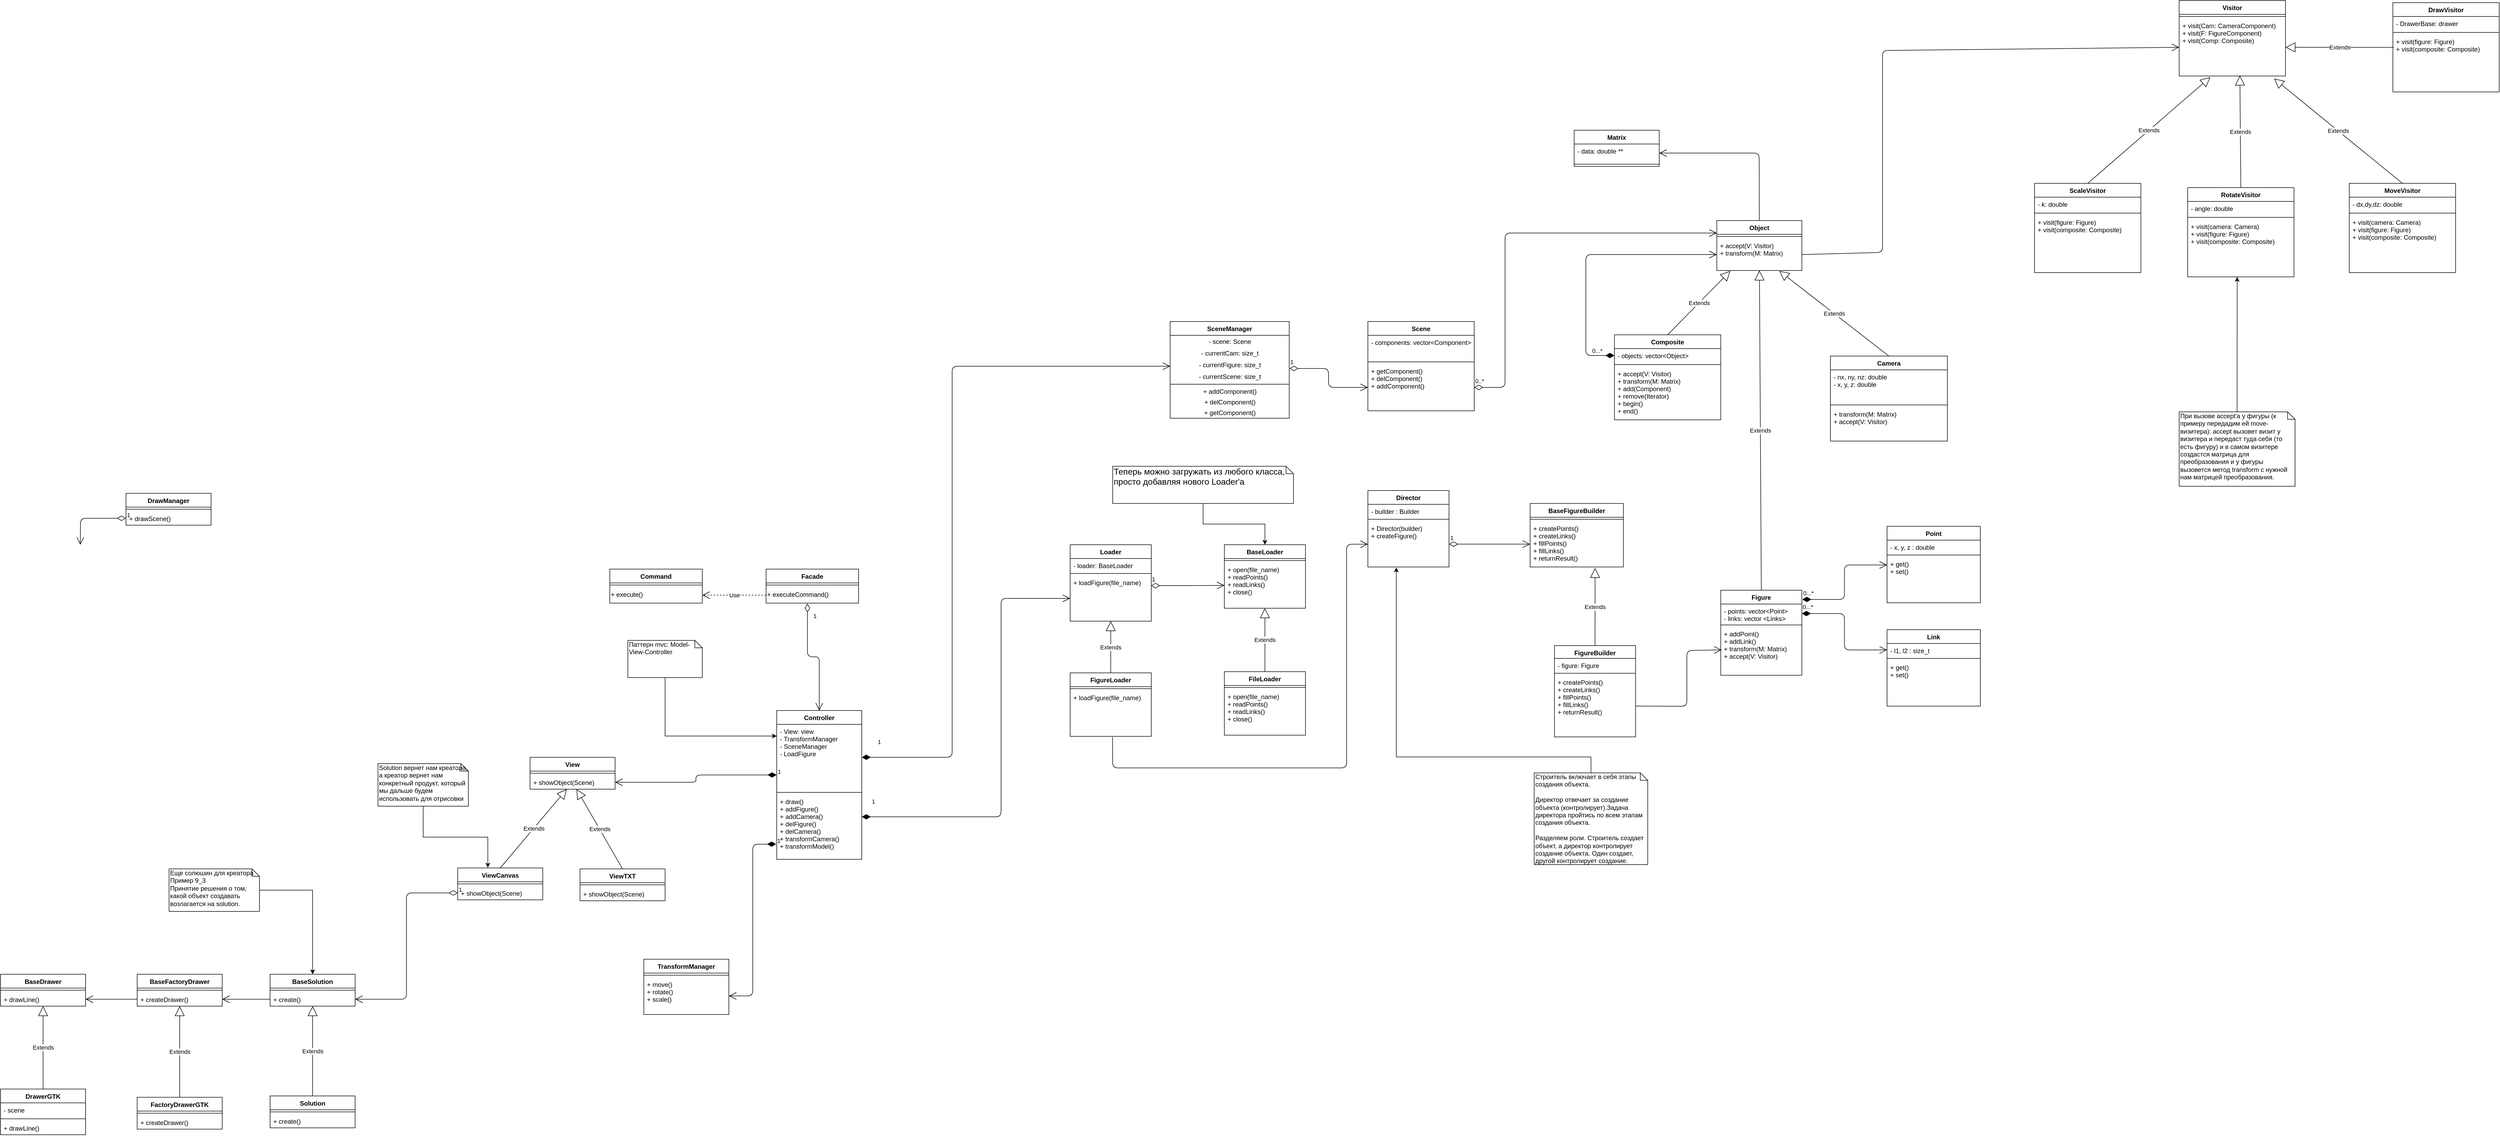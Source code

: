 <mxfile version="13.3.5" type="device"><diagram id="7mF0w4a1b-3eL2MgPlc_" name="Page-1"><mxGraphModel dx="3428" dy="1612" grid="1" gridSize="10" guides="1" tooltips="1" connect="1" arrows="1" fold="1" page="1" pageScale="1" pageWidth="827" pageHeight="583" math="0" shadow="0"><root><mxCell id="0"/><mxCell id="1" parent="0"/><mxCell id="ngAJGw66Of4ULWJ1Wxid-7" value="Extends" style="endArrow=block;endSize=16;endFill=0;html=1;exitX=0.5;exitY=0;exitDx=0;exitDy=0;" edge="1" parent="1" source="ngAJGw66Of4ULWJ1Wxid-141" target="ngAJGw66Of4ULWJ1Wxid-173"><mxGeometry width="160" relative="1" as="geometry"><mxPoint x="186" y="478" as="sourcePoint"/><mxPoint x="3782.03" y="1440.0" as="targetPoint"/></mxGeometry></mxCell><mxCell id="ngAJGw66Of4ULWJ1Wxid-32" value="Extends" style="endArrow=block;endSize=16;endFill=0;html=1;entryX=0.735;entryY=1.015;entryDx=0;entryDy=0;entryPerimeter=0;exitX=0.5;exitY=0;exitDx=0;exitDy=0;" edge="1" parent="1" source="ngAJGw66Of4ULWJ1Wxid-120" target="ngAJGw66Of4ULWJ1Wxid-173"><mxGeometry width="160" relative="1" as="geometry"><mxPoint x="3560.32" y="1275.97" as="sourcePoint"/><mxPoint x="3479.36" y="1125.998" as="targetPoint"/></mxGeometry></mxCell><mxCell id="ngAJGw66Of4ULWJ1Wxid-38" value="Extends" style="endArrow=block;endSize=16;endFill=0;html=1;exitX=0.5;exitY=0;exitDx=0;exitDy=0;" edge="1" parent="1" source="ngAJGw66Of4ULWJ1Wxid-99" target="ngAJGw66Of4ULWJ1Wxid-104"><mxGeometry width="160" relative="1" as="geometry"><mxPoint x="431" y="2918.25" as="sourcePoint"/><mxPoint x="591" y="2918.25" as="targetPoint"/></mxGeometry></mxCell><mxCell id="ngAJGw66Of4ULWJ1Wxid-39" value="Extends" style="endArrow=block;endSize=16;endFill=0;html=1;exitX=0.5;exitY=0;exitDx=0;exitDy=0;" edge="1" parent="1" source="ngAJGw66Of4ULWJ1Wxid-95" target="ngAJGw66Of4ULWJ1Wxid-90"><mxGeometry width="160" relative="1" as="geometry"><mxPoint x="502" y="2926.25" as="sourcePoint"/><mxPoint x="662" y="2926.25" as="targetPoint"/></mxGeometry></mxCell><mxCell id="ngAJGw66Of4ULWJ1Wxid-40" value="" style="endArrow=open;endFill=1;endSize=12;html=1;exitX=0;exitY=0.5;exitDx=0;exitDy=0;entryX=1;entryY=0.5;entryDx=0;entryDy=0;" edge="1" parent="1" source="ngAJGw66Of4ULWJ1Wxid-104" target="ngAJGw66Of4ULWJ1Wxid-90"><mxGeometry width="160" relative="1" as="geometry"><mxPoint x="415" y="2870.25" as="sourcePoint"/><mxPoint x="575" y="2870.25" as="targetPoint"/></mxGeometry></mxCell><mxCell id="ngAJGw66Of4ULWJ1Wxid-185" value="DrawVisitor" style="swimlane;fontStyle=1;align=center;verticalAlign=top;childLayout=stackLayout;horizontal=1;startSize=26;horizontalStack=0;resizeParent=1;resizeParentMax=0;resizeLast=0;collapsible=1;marginBottom=0;" vertex="1" parent="1"><mxGeometry x="4970" y="520" width="200" height="168" as="geometry"/></mxCell><mxCell id="ngAJGw66Of4ULWJ1Wxid-186" value="- DrawerBase: drawer" style="text;strokeColor=none;fillColor=none;align=left;verticalAlign=top;spacingLeft=4;spacingRight=4;overflow=hidden;rotatable=0;points=[[0,0.5],[1,0.5]];portConstraint=eastwest;" vertex="1" parent="ngAJGw66Of4ULWJ1Wxid-185"><mxGeometry y="26" width="200" height="26" as="geometry"/></mxCell><mxCell id="ngAJGw66Of4ULWJ1Wxid-187" value="" style="line;strokeWidth=1;fillColor=none;align=left;verticalAlign=middle;spacingTop=-1;spacingLeft=3;spacingRight=3;rotatable=0;labelPosition=right;points=[];portConstraint=eastwest;" vertex="1" parent="ngAJGw66Of4ULWJ1Wxid-185"><mxGeometry y="52" width="200" height="8" as="geometry"/></mxCell><mxCell id="ngAJGw66Of4ULWJ1Wxid-188" value="+ visit(figure: Figure)&#10;+ visit(composite: Composite)&#10;" style="text;strokeColor=none;fillColor=none;align=left;verticalAlign=top;spacingLeft=4;spacingRight=4;overflow=hidden;rotatable=0;points=[[0,0.5],[1,0.5]];portConstraint=eastwest;" vertex="1" parent="ngAJGw66Of4ULWJ1Wxid-185"><mxGeometry y="60" width="200" height="108" as="geometry"/></mxCell><mxCell id="ngAJGw66Of4ULWJ1Wxid-206" value="Matrix" style="swimlane;fontStyle=1;align=center;verticalAlign=top;childLayout=stackLayout;horizontal=1;startSize=26;horizontalStack=0;resizeParent=1;resizeParentMax=0;resizeLast=0;collapsible=1;marginBottom=0;" vertex="1" parent="1"><mxGeometry x="3430.0" y="760" width="160" height="68" as="geometry"/></mxCell><mxCell id="ngAJGw66Of4ULWJ1Wxid-208" value="- data: double **" style="text;strokeColor=none;fillColor=none;align=left;verticalAlign=top;spacingLeft=4;spacingRight=4;overflow=hidden;rotatable=0;points=[[0,0.5],[1,0.5]];portConstraint=eastwest;" vertex="1" parent="ngAJGw66Of4ULWJ1Wxid-206"><mxGeometry y="26" width="160" height="34" as="geometry"/></mxCell><mxCell id="ngAJGw66Of4ULWJ1Wxid-207" value="" style="line;strokeWidth=1;fillColor=none;align=left;verticalAlign=middle;spacingTop=-1;spacingLeft=3;spacingRight=3;rotatable=0;labelPosition=right;points=[];portConstraint=eastwest;" vertex="1" parent="ngAJGw66Of4ULWJ1Wxid-206"><mxGeometry y="60" width="160" height="8" as="geometry"/></mxCell><mxCell id="ngAJGw66Of4ULWJ1Wxid-125" value="SceneManager" style="swimlane;fontStyle=1;align=center;verticalAlign=top;childLayout=stackLayout;horizontal=1;startSize=26;horizontalStack=0;resizeParent=1;resizeParentMax=0;resizeLast=0;collapsible=1;marginBottom=0;" vertex="1" parent="1"><mxGeometry x="2670" y="1120" width="224" height="182" as="geometry"/></mxCell><mxCell id="ngAJGw66Of4ULWJ1Wxid-126" value="- scene: Scene" style="text;html=1;align=center;verticalAlign=middle;resizable=0;points=[];autosize=1;" vertex="1" parent="ngAJGw66Of4ULWJ1Wxid-125"><mxGeometry y="26" width="224" height="24" as="geometry"/></mxCell><mxCell id="ngAJGw66Of4ULWJ1Wxid-127" value="- currentCam: size_t" style="text;html=1;align=center;verticalAlign=middle;resizable=0;points=[];autosize=1;" vertex="1" parent="ngAJGw66Of4ULWJ1Wxid-125"><mxGeometry y="50" width="224" height="20" as="geometry"/></mxCell><mxCell id="ngAJGw66Of4ULWJ1Wxid-128" value="- currentFigure: size_t" style="text;html=1;align=center;verticalAlign=middle;resizable=0;points=[];autosize=1;" vertex="1" parent="ngAJGw66Of4ULWJ1Wxid-125"><mxGeometry y="70" width="224" height="24" as="geometry"/></mxCell><mxCell id="ngAJGw66Of4ULWJ1Wxid-129" value="&lt;span style=&quot;font-family: &amp;#34;helvetica&amp;#34;&quot;&gt;- currentScene: size_t&lt;/span&gt;" style="text;html=1;align=center;verticalAlign=middle;resizable=0;points=[];autosize=1;" vertex="1" parent="ngAJGw66Of4ULWJ1Wxid-125"><mxGeometry y="94" width="224" height="20" as="geometry"/></mxCell><mxCell id="ngAJGw66Of4ULWJ1Wxid-130" value="" style="line;strokeWidth=1;fillColor=none;align=left;verticalAlign=middle;spacingTop=-1;spacingLeft=3;spacingRight=3;rotatable=0;labelPosition=right;points=[];portConstraint=eastwest;" vertex="1" parent="ngAJGw66Of4ULWJ1Wxid-125"><mxGeometry y="114" width="224" height="8" as="geometry"/></mxCell><mxCell id="ngAJGw66Of4ULWJ1Wxid-131" value="+ addComponent()" style="text;html=1;align=center;verticalAlign=middle;resizable=0;points=[];autosize=1;" vertex="1" parent="ngAJGw66Of4ULWJ1Wxid-125"><mxGeometry y="122" width="224" height="20" as="geometry"/></mxCell><mxCell id="ngAJGw66Of4ULWJ1Wxid-132" value="+ delComponent()" style="text;html=1;align=center;verticalAlign=middle;resizable=0;points=[];autosize=1;" vertex="1" parent="ngAJGw66Of4ULWJ1Wxid-125"><mxGeometry y="142" width="224" height="20" as="geometry"/></mxCell><mxCell id="ngAJGw66Of4ULWJ1Wxid-133" value="+ getComponent()" style="text;html=1;align=center;verticalAlign=middle;resizable=0;points=[];autosize=1;" vertex="1" parent="ngAJGw66Of4ULWJ1Wxid-125"><mxGeometry y="162" width="224" height="20" as="geometry"/></mxCell><mxCell id="ngAJGw66Of4ULWJ1Wxid-41" value="Строитель включает в себя этапы создания объекта.&lt;br&gt;&lt;br&gt;Директор отвечает за создание объекта (контролирует).Задача директора пройтись по всем этапам создания объекта.&amp;nbsp;&lt;br&gt;&lt;br&gt;Разделяем роли. Строитель создает объект, а директор контролирует создание объекта. Один создает, другой контролирует создание." style="shape=note;whiteSpace=wrap;html=1;size=14;verticalAlign=top;align=left;spacingTop=-6;gradientColor=none;" vertex="1" parent="1"><mxGeometry x="3354.79" y="1969.35" width="213.62" height="172.65" as="geometry"/></mxCell><mxCell id="ngAJGw66Of4ULWJ1Wxid-49" value="Extends" style="endArrow=block;endSize=16;endFill=0;html=1;entryX=0.696;entryY=1.022;entryDx=0;entryDy=0;entryPerimeter=0;" edge="1" parent="1" source="ngAJGw66Of4ULWJ1Wxid-50" target="ngAJGw66Of4ULWJ1Wxid-44"><mxGeometry width="160" relative="1" as="geometry"><mxPoint x="3484.49" y="1872.065" as="sourcePoint"/><mxPoint x="3637.073" y="1872.065" as="targetPoint"/></mxGeometry></mxCell><mxCell id="ngAJGw66Of4ULWJ1Wxid-54" style="edgeStyle=orthogonalEdgeStyle;rounded=0;orthogonalLoop=1;jettySize=auto;html=1;entryX=0.35;entryY=1.011;entryDx=0;entryDy=0;entryPerimeter=0;" edge="1" parent="1" source="ngAJGw66Of4ULWJ1Wxid-41" target="ngAJGw66Of4ULWJ1Wxid-48"><mxGeometry relative="1" as="geometry"><mxPoint x="3095.404" y="1602.645" as="targetPoint"/><Array as="points"><mxPoint x="3461.603" y="1939.419"/><mxPoint x="3095.404" y="1939.419"/></Array></mxGeometry></mxCell><mxCell id="ngAJGw66Of4ULWJ1Wxid-55" value="1" style="endArrow=open;html=1;endSize=12;startArrow=diamondThin;startSize=14;startFill=0;edgeStyle=orthogonalEdgeStyle;align=left;verticalAlign=bottom;exitX=1;exitY=0.5;exitDx=0;exitDy=0;entryX=0;entryY=0.5;entryDx=0;entryDy=0;" edge="1" parent="1" source="ngAJGw66Of4ULWJ1Wxid-48" target="ngAJGw66Of4ULWJ1Wxid-44"><mxGeometry x="-1" y="3" relative="1" as="geometry"><mxPoint x="3484.49" y="1872.065" as="sourcePoint"/><mxPoint x="3309.02" y="1595.161" as="targetPoint"/></mxGeometry></mxCell><mxCell id="ngAJGw66Of4ULWJ1Wxid-60" value="0...*" style="endArrow=open;html=1;endSize=12;startArrow=diamondThin;startSize=14;startFill=1;edgeStyle=orthogonalEdgeStyle;align=left;verticalAlign=bottom;entryX=0;entryY=0.174;entryDx=0;entryDy=0;entryPerimeter=0;exitX=1.006;exitY=0.108;exitDx=0;exitDy=0;exitPerimeter=0;" edge="1" parent="1" source="ngAJGw66Of4ULWJ1Wxid-141" target="ngAJGw66Of4ULWJ1Wxid-59"><mxGeometry x="-1" y="3" relative="1" as="geometry"><mxPoint x="3804.914" y="1625.097" as="sourcePoint"/><mxPoint x="3957.497" y="1625.097" as="targetPoint"/></mxGeometry></mxCell><mxCell id="ngAJGw66Of4ULWJ1Wxid-65" value="0...*" style="endArrow=open;html=1;endSize=12;startArrow=diamondThin;startSize=14;startFill=1;edgeStyle=orthogonalEdgeStyle;align=left;verticalAlign=bottom;exitX=1;exitY=0.5;exitDx=0;exitDy=0;" edge="1" parent="1" source="ngAJGw66Of4ULWJ1Wxid-142" target="ngAJGw66Of4ULWJ1Wxid-62"><mxGeometry x="-1" y="3" relative="1" as="geometry"><mxPoint x="3843.06" y="1565.226" as="sourcePoint"/><mxPoint x="3995.642" y="1565.226" as="targetPoint"/></mxGeometry></mxCell><mxCell id="ngAJGw66Of4ULWJ1Wxid-67" value="1" style="endArrow=open;html=1;endSize=12;startArrow=diamondThin;startSize=14;startFill=0;edgeStyle=orthogonalEdgeStyle;align=left;verticalAlign=bottom;exitX=0;exitY=0.5;exitDx=0;exitDy=0;" edge="1" parent="1" source="ngAJGw66Of4ULWJ1Wxid-107"><mxGeometry x="-1" y="3" relative="1" as="geometry"><mxPoint x="858" y="2109.25" as="sourcePoint"/><mxPoint x="620" y="1540" as="targetPoint"/></mxGeometry></mxCell><mxCell id="ngAJGw66Of4ULWJ1Wxid-124" value="0..*" style="endArrow=open;html=1;endSize=12;startArrow=diamondThin;startSize=14;startFill=0;edgeStyle=orthogonalEdgeStyle;align=left;verticalAlign=bottom;exitX=1;exitY=0.5;exitDx=0;exitDy=0;entryX=0;entryY=0.25;entryDx=0;entryDy=0;" edge="1" parent="1" source="ngAJGw66Of4ULWJ1Wxid-94" target="ngAJGw66Of4ULWJ1Wxid-170"><mxGeometry x="-1" y="3" relative="1" as="geometry"><mxPoint x="2846" y="940" as="sourcePoint"/><mxPoint x="3182" y="874" as="targetPoint"/><Array as="points"><mxPoint x="3300" y="1244"/><mxPoint x="3300" y="954"/></Array></mxGeometry></mxCell><mxCell id="ngAJGw66Of4ULWJ1Wxid-135" value="1" style="endArrow=open;html=1;endSize=12;startArrow=diamondThin;startSize=14;startFill=1;edgeStyle=orthogonalEdgeStyle;align=left;verticalAlign=bottom;exitX=1;exitY=0.5;exitDx=0;exitDy=0;entryX=0.001;entryY=0.589;entryDx=0;entryDy=0;entryPerimeter=0;" edge="1" parent="1" source="ngAJGw66Of4ULWJ1Wxid-252" target="ngAJGw66Of4ULWJ1Wxid-128"><mxGeometry x="-0.958" y="20" relative="1" as="geometry"><mxPoint x="2130" y="1910" as="sourcePoint"/><mxPoint x="2210" y="1780" as="targetPoint"/><mxPoint as="offset"/><Array as="points"><mxPoint x="2260" y="1940"/><mxPoint x="2260" y="1204"/></Array></mxGeometry></mxCell><mxCell id="ngAJGw66Of4ULWJ1Wxid-140" value="1" style="endArrow=open;html=1;endSize=12;startArrow=diamondThin;startSize=14;startFill=1;edgeStyle=orthogonalEdgeStyle;align=left;verticalAlign=bottom;entryX=1;entryY=0.5;entryDx=0;entryDy=0;exitX=-0.007;exitY=0.766;exitDx=0;exitDy=0;exitPerimeter=0;" edge="1" parent="1" source="ngAJGw66Of4ULWJ1Wxid-254" target="ngAJGw66Of4ULWJ1Wxid-139"><mxGeometry x="-1" y="3" relative="1" as="geometry"><mxPoint x="1800" y="2130" as="sourcePoint"/><mxPoint x="1686.28" y="2072.5" as="targetPoint"/></mxGeometry></mxCell><mxCell id="ngAJGw66Of4ULWJ1Wxid-145" value="" style="endArrow=open;endFill=1;endSize=12;html=1;exitX=1;exitY=0.5;exitDx=0;exitDy=0;entryX=0.011;entryY=0.474;entryDx=0;entryDy=0;entryPerimeter=0;" edge="1" parent="1" source="ngAJGw66Of4ULWJ1Wxid-53" target="ngAJGw66Of4ULWJ1Wxid-144"><mxGeometry width="160" relative="1" as="geometry"><mxPoint x="3538" y="1732" as="sourcePoint"/><mxPoint x="3698" y="1732" as="targetPoint"/><Array as="points"><mxPoint x="3642" y="1844"/><mxPoint x="3642" y="1739"/></Array></mxGeometry></mxCell><mxCell id="ngAJGw66Of4ULWJ1Wxid-265" style="edgeStyle=orthogonalEdgeStyle;rounded=0;orthogonalLoop=1;jettySize=auto;html=1;entryX=0.5;entryY=0;entryDx=0;entryDy=0;" edge="1" parent="1" source="ngAJGw66Of4ULWJ1Wxid-146" target="ngAJGw66Of4ULWJ1Wxid-260"><mxGeometry relative="1" as="geometry"/></mxCell><mxCell id="ngAJGw66Of4ULWJ1Wxid-146" value="Еще солюшин для креатора&lt;br&gt;Пример 9_3&lt;br&gt;Принятие решения о том, какой объект создавать возлагается на solution." style="shape=note;whiteSpace=wrap;html=1;size=14;verticalAlign=top;align=left;spacingTop=-6;" vertex="1" parent="1"><mxGeometry x="787" y="2150" width="170" height="80.06" as="geometry"/></mxCell><mxCell id="ngAJGw66Of4ULWJ1Wxid-153" value="Extends" style="endArrow=block;endSize=16;endFill=0;html=1;exitX=0.5;exitY=0;exitDx=0;exitDy=0;" edge="1" parent="1" source="ngAJGw66Of4ULWJ1Wxid-147" target="ngAJGw66Of4ULWJ1Wxid-115"><mxGeometry width="160" relative="1" as="geometry"><mxPoint x="2636" y="1754.65" as="sourcePoint"/><mxPoint x="2796" y="1754.65" as="targetPoint"/></mxGeometry></mxCell><mxCell id="ngAJGw66Of4ULWJ1Wxid-160" value="Extends" style="endArrow=block;endSize=16;endFill=0;html=1;exitX=0.5;exitY=0;exitDx=0;exitDy=0;" edge="1" parent="1" source="ngAJGw66Of4ULWJ1Wxid-157" target="ngAJGw66Of4ULWJ1Wxid-156"><mxGeometry width="160" relative="1" as="geometry"><mxPoint x="2742" y="1809.84" as="sourcePoint"/><mxPoint x="2902" y="1809.84" as="targetPoint"/></mxGeometry></mxCell><mxCell id="ngAJGw66Of4ULWJ1Wxid-162" value="1" style="endArrow=open;html=1;endSize=12;startArrow=diamondThin;startSize=14;startFill=0;edgeStyle=orthogonalEdgeStyle;align=left;verticalAlign=bottom;entryX=0;entryY=0.5;entryDx=0;entryDy=0;exitX=0.997;exitY=0.223;exitDx=0;exitDy=0;exitPerimeter=0;" edge="1" parent="1" source="ngAJGw66Of4ULWJ1Wxid-115" target="ngAJGw66Of4ULWJ1Wxid-156"><mxGeometry x="-1" y="3" relative="1" as="geometry"><mxPoint x="2682" y="1550" as="sourcePoint"/><mxPoint x="2962" y="1750" as="targetPoint"/></mxGeometry></mxCell><mxCell id="ngAJGw66Of4ULWJ1Wxid-168" style="edgeStyle=orthogonalEdgeStyle;rounded=0;orthogonalLoop=1;jettySize=auto;html=1;entryX=0.5;entryY=0;entryDx=0;entryDy=0;" edge="1" parent="1" source="ngAJGw66Of4ULWJ1Wxid-163" target="ngAJGw66Of4ULWJ1Wxid-154"><mxGeometry relative="1" as="geometry"/></mxCell><mxCell id="ngAJGw66Of4ULWJ1Wxid-163" value="&lt;font size=&quot;3&quot;&gt;Теперь можно загружать из любого класса, просто добавляя нового Loader'а&lt;/font&gt;" style="shape=note;whiteSpace=wrap;html=1;size=14;verticalAlign=top;align=left;spacingTop=-6;" vertex="1" parent="1"><mxGeometry x="2562" y="1392.32" width="340" height="70" as="geometry"/></mxCell><mxCell id="ngAJGw66Of4ULWJ1Wxid-167" value="" style="endArrow=open;endFill=1;endSize=12;html=1;exitX=0.522;exitY=1.016;exitDx=0;exitDy=0;exitPerimeter=0;" edge="1" parent="1" source="ngAJGw66Of4ULWJ1Wxid-149"><mxGeometry width="160" relative="1" as="geometry"><mxPoint x="2822" y="1780" as="sourcePoint"/><mxPoint x="3042" y="1539" as="targetPoint"/><Array as="points"><mxPoint x="2562" y="1960"/><mxPoint x="3002" y="1960"/><mxPoint x="3002" y="1539"/></Array></mxGeometry></mxCell><mxCell id="ngAJGw66Of4ULWJ1Wxid-169" value="1" style="endArrow=open;html=1;endSize=12;startArrow=diamondThin;startSize=14;startFill=1;edgeStyle=orthogonalEdgeStyle;align=left;verticalAlign=bottom;" edge="1" parent="1" source="ngAJGw66Of4ULWJ1Wxid-254" target="ngAJGw66Of4ULWJ1Wxid-115"><mxGeometry x="-0.958" y="20" relative="1" as="geometry"><mxPoint x="2078" y="2052" as="sourcePoint"/><mxPoint x="2154.24" y="1650.24" as="targetPoint"/><mxPoint as="offset"/><Array as="points"><mxPoint x="2352" y="2052"/><mxPoint x="2352" y="1641"/></Array></mxGeometry></mxCell><mxCell id="ngAJGw66Of4ULWJ1Wxid-178" value="Extends" style="endArrow=block;endSize=16;endFill=0;html=1;entryX=0.159;entryY=1.015;entryDx=0;entryDy=0;entryPerimeter=0;exitX=0.5;exitY=0;exitDx=0;exitDy=0;" edge="1" parent="1" source="ngAJGw66Of4ULWJ1Wxid-174" target="ngAJGw66Of4ULWJ1Wxid-173"><mxGeometry width="160" relative="1" as="geometry"><mxPoint x="3982" y="1184.99" as="sourcePoint"/><mxPoint x="3825.92" y="1034.9" as="targetPoint"/></mxGeometry></mxCell><mxCell id="ngAJGw66Of4ULWJ1Wxid-180" value="0...*" style="endArrow=open;html=1;endSize=12;startArrow=diamondThin;startSize=14;startFill=1;edgeStyle=orthogonalEdgeStyle;align=left;verticalAlign=bottom;exitX=0;exitY=0.5;exitDx=0;exitDy=0;entryX=0;entryY=0.5;entryDx=0;entryDy=0;" edge="1" parent="1" source="ngAJGw66Of4ULWJ1Wxid-175" target="ngAJGw66Of4ULWJ1Wxid-173"><mxGeometry x="-0.822" relative="1" as="geometry"><mxPoint x="3622" y="1220" as="sourcePoint"/><mxPoint x="3782" y="1220" as="targetPoint"/><Array as="points"><mxPoint x="3452" y="1184"/><mxPoint x="3452" y="994"/></Array><mxPoint as="offset"/></mxGeometry></mxCell><mxCell id="ngAJGw66Of4ULWJ1Wxid-181" value="Extends" style="endArrow=block;endSize=16;endFill=0;html=1;entryX=0.893;entryY=1.046;entryDx=0;entryDy=0;entryPerimeter=0;exitX=0.5;exitY=0;exitDx=0;exitDy=0;" edge="1" parent="1" source="ngAJGw66Of4ULWJ1Wxid-200" target="ngAJGw66Of4ULWJ1Wxid-195"><mxGeometry width="160" relative="1" as="geometry"><mxPoint x="4440" y="852" as="sourcePoint"/><mxPoint x="4600" y="852" as="targetPoint"/></mxGeometry></mxCell><mxCell id="ngAJGw66Of4ULWJ1Wxid-182" value="Extends" style="endArrow=block;endSize=16;endFill=0;html=1;entryX=0.571;entryY=0.993;entryDx=0;entryDy=0;entryPerimeter=0;exitX=0.5;exitY=0;exitDx=0;exitDy=0;" edge="1" parent="1" source="ngAJGw66Of4ULWJ1Wxid-196" target="ngAJGw66Of4ULWJ1Wxid-195"><mxGeometry width="160" relative="1" as="geometry"><mxPoint x="4448" y="860" as="sourcePoint"/><mxPoint x="4608" y="860" as="targetPoint"/></mxGeometry></mxCell><mxCell id="ngAJGw66Of4ULWJ1Wxid-183" value="Extends" style="endArrow=block;endSize=16;endFill=0;html=1;exitX=0.5;exitY=0;exitDx=0;exitDy=0;entryX=0.293;entryY=1.02;entryDx=0;entryDy=0;entryPerimeter=0;" edge="1" parent="1" source="ngAJGw66Of4ULWJ1Wxid-189" target="ngAJGw66Of4ULWJ1Wxid-195"><mxGeometry width="160" relative="1" as="geometry"><mxPoint x="4456" y="868" as="sourcePoint"/><mxPoint x="4608" y="716" as="targetPoint"/></mxGeometry></mxCell><mxCell id="ngAJGw66Of4ULWJ1Wxid-204" value="" style="endArrow=open;endFill=1;endSize=12;html=1;entryX=0;entryY=0.5;entryDx=0;entryDy=0;exitX=1;exitY=0.5;exitDx=0;exitDy=0;" edge="1" parent="1" target="ngAJGw66Of4ULWJ1Wxid-195" source="ngAJGw66Of4ULWJ1Wxid-173"><mxGeometry width="160" relative="1" as="geometry"><mxPoint x="5186" y="637" as="sourcePoint"/><mxPoint x="5936" y="674" as="targetPoint"/><Array as="points"><mxPoint x="4010" y="990"/><mxPoint x="4010" y="610"/></Array></mxGeometry></mxCell><mxCell id="ngAJGw66Of4ULWJ1Wxid-170" value="Object" style="swimlane;fontStyle=1;align=center;verticalAlign=top;childLayout=stackLayout;horizontal=1;startSize=26;horizontalStack=0;resizeParent=1;resizeParentMax=0;resizeLast=0;collapsible=1;marginBottom=0;" vertex="1" parent="1"><mxGeometry x="3698.32" y="930" width="160" height="94" as="geometry"/></mxCell><mxCell id="ngAJGw66Of4ULWJ1Wxid-172" value="" style="line;strokeWidth=1;fillColor=none;align=left;verticalAlign=middle;spacingTop=-1;spacingLeft=3;spacingRight=3;rotatable=0;labelPosition=right;points=[];portConstraint=eastwest;" vertex="1" parent="ngAJGw66Of4ULWJ1Wxid-170"><mxGeometry y="26" width="160" height="8" as="geometry"/></mxCell><mxCell id="ngAJGw66Of4ULWJ1Wxid-173" value="+ accept(V: Visitor)&#10;+ transform(M: Matrix)" style="text;strokeColor=none;fillColor=none;align=left;verticalAlign=top;spacingLeft=4;spacingRight=4;overflow=hidden;rotatable=0;points=[[0,0.5],[1,0.5]];portConstraint=eastwest;" vertex="1" parent="ngAJGw66Of4ULWJ1Wxid-170"><mxGeometry y="34" width="160" height="60" as="geometry"/></mxCell><mxCell id="ngAJGw66Of4ULWJ1Wxid-120" value="Camera" style="swimlane;fontStyle=1;align=center;verticalAlign=top;childLayout=stackLayout;horizontal=1;startSize=26;horizontalStack=0;resizeParent=1;resizeParentMax=0;resizeLast=0;collapsible=1;marginBottom=0;" vertex="1" parent="1"><mxGeometry x="3912" y="1184.99" width="220" height="160" as="geometry"/></mxCell><mxCell id="ngAJGw66Of4ULWJ1Wxid-121" value="- nx, ny, nz: double&#10;- x, y, z: double&#10;" style="text;strokeColor=none;fillColor=none;align=left;verticalAlign=top;spacingLeft=4;spacingRight=4;overflow=hidden;rotatable=0;points=[[0,0.5],[1,0.5]];portConstraint=eastwest;" vertex="1" parent="ngAJGw66Of4ULWJ1Wxid-120"><mxGeometry y="26" width="220" height="62" as="geometry"/></mxCell><mxCell id="ngAJGw66Of4ULWJ1Wxid-122" value="" style="line;strokeWidth=1;fillColor=none;align=left;verticalAlign=middle;spacingTop=-1;spacingLeft=3;spacingRight=3;rotatable=0;labelPosition=right;points=[];portConstraint=eastwest;" vertex="1" parent="ngAJGw66Of4ULWJ1Wxid-120"><mxGeometry y="88" width="220" height="8" as="geometry"/></mxCell><mxCell id="ngAJGw66Of4ULWJ1Wxid-123" value="+ transform(M: Matrix)&#10;+ accept(V: Visitor)" style="text;strokeColor=none;fillColor=none;align=left;verticalAlign=top;spacingLeft=4;spacingRight=4;overflow=hidden;rotatable=0;points=[[0,0.5],[1,0.5]];portConstraint=eastwest;" vertex="1" parent="ngAJGw66Of4ULWJ1Wxid-120"><mxGeometry y="96" width="220" height="64" as="geometry"/></mxCell><mxCell id="ngAJGw66Of4ULWJ1Wxid-174" value="Composite&#10;" style="swimlane;fontStyle=1;align=center;verticalAlign=top;childLayout=stackLayout;horizontal=1;startSize=26;horizontalStack=0;resizeParent=1;resizeParentMax=0;resizeLast=0;collapsible=1;marginBottom=0;gradientColor=none;" vertex="1" parent="1"><mxGeometry x="3505.74" y="1144.99" width="200" height="160" as="geometry"/></mxCell><mxCell id="ngAJGw66Of4ULWJ1Wxid-175" value="- objects: vector&lt;Object&gt;" style="text;strokeColor=none;fillColor=none;align=left;verticalAlign=top;spacingLeft=4;spacingRight=4;overflow=hidden;rotatable=0;points=[[0,0.5],[1,0.5]];portConstraint=eastwest;" vertex="1" parent="ngAJGw66Of4ULWJ1Wxid-174"><mxGeometry y="26" width="200" height="26" as="geometry"/></mxCell><mxCell id="ngAJGw66Of4ULWJ1Wxid-176" value="" style="line;strokeWidth=1;fillColor=none;align=left;verticalAlign=middle;spacingTop=-1;spacingLeft=3;spacingRight=3;rotatable=0;labelPosition=right;points=[];portConstraint=eastwest;" vertex="1" parent="ngAJGw66Of4ULWJ1Wxid-174"><mxGeometry y="52" width="200" height="8" as="geometry"/></mxCell><mxCell id="ngAJGw66Of4ULWJ1Wxid-177" value="+ accept(V: Visitor)&#10;+ transform(M: Matrix)&#10;+ add(Component)&#10;+ remove(Iterator)&#10;+ begin()&#10;+ end()" style="text;strokeColor=none;fillColor=none;align=left;verticalAlign=top;spacingLeft=4;spacingRight=4;overflow=hidden;rotatable=0;points=[[0,0.5],[1,0.5]];portConstraint=eastwest;" vertex="1" parent="ngAJGw66Of4ULWJ1Wxid-174"><mxGeometry y="60" width="200" height="100" as="geometry"/></mxCell><mxCell id="ngAJGw66Of4ULWJ1Wxid-108" value="Facade" style="swimlane;fontStyle=1;align=center;verticalAlign=top;childLayout=stackLayout;horizontal=1;startSize=26;horizontalStack=0;resizeParent=1;resizeParentMax=0;resizeLast=0;collapsible=1;marginBottom=0;" vertex="1" parent="1"><mxGeometry x="1910" y="1585.87" width="174" height="64" as="geometry"/></mxCell><mxCell id="ngAJGw66Of4ULWJ1Wxid-110" value="" style="line;strokeWidth=1;fillColor=none;align=left;verticalAlign=middle;spacingTop=-1;spacingLeft=3;spacingRight=3;rotatable=0;labelPosition=right;points=[];portConstraint=eastwest;" vertex="1" parent="ngAJGw66Of4ULWJ1Wxid-108"><mxGeometry y="26" width="174" height="8" as="geometry"/></mxCell><mxCell id="ngAJGw66Of4ULWJ1Wxid-249" value="&lt;span style=&quot;color: rgb(0 , 0 , 0) ; font-family: &amp;#34;helvetica&amp;#34; ; font-size: 12px ; font-style: normal ; font-weight: 400 ; letter-spacing: normal ; text-align: left ; text-indent: 0px ; text-transform: none ; word-spacing: 0px ; background-color: rgb(248 , 249 , 250) ; display: inline ; float: none&quot;&gt;+ executeCommand()&lt;/span&gt;" style="text;whiteSpace=wrap;html=1;" vertex="1" parent="ngAJGw66Of4ULWJ1Wxid-108"><mxGeometry y="34" width="174" height="30" as="geometry"/></mxCell><mxCell id="ngAJGw66Of4ULWJ1Wxid-42" value="BaseFigureBuilder" style="swimlane;fontStyle=1;align=center;verticalAlign=top;childLayout=stackLayout;horizontal=1;startSize=26;horizontalStack=0;resizeParent=1;resizeParentMax=0;resizeLast=0;collapsible=1;marginBottom=0;gradientColor=none;" vertex="1" parent="1"><mxGeometry x="3347.166" y="1462.323" width="175.47" height="119.548" as="geometry"/></mxCell><mxCell id="ngAJGw66Of4ULWJ1Wxid-43" value="" style="line;strokeWidth=1;fillColor=none;align=left;verticalAlign=middle;spacingTop=-1;spacingLeft=3;spacingRight=3;rotatable=0;labelPosition=right;points=[];portConstraint=eastwest;" vertex="1" parent="ngAJGw66Of4ULWJ1Wxid-42"><mxGeometry y="26" width="175.47" height="7.484" as="geometry"/></mxCell><mxCell id="ngAJGw66Of4ULWJ1Wxid-44" value="+ createPoints()&#10;+ createLinks()&#10;+ fillPoints()&#10;+ fillLinks()&#10;+ returnResult()&#10;&#10;&#10;" style="text;strokeColor=none;fillColor=none;align=left;verticalAlign=top;spacingLeft=4;spacingRight=4;overflow=hidden;rotatable=0;points=[[0,0.5],[1,0.5]];portConstraint=eastwest;" vertex="1" parent="ngAJGw66Of4ULWJ1Wxid-42"><mxGeometry y="33.484" width="175.47" height="86.065" as="geometry"/></mxCell><mxCell id="ngAJGw66Of4ULWJ1Wxid-45" value="Director" style="swimlane;fontStyle=1;align=center;verticalAlign=top;childLayout=stackLayout;horizontal=1;startSize=26;horizontalStack=0;resizeParent=1;resizeParentMax=0;resizeLast=0;collapsible=1;marginBottom=0;gradientColor=none;" vertex="1" parent="1"><mxGeometry x="3042" y="1438" width="152.583" height="143.871" as="geometry"/></mxCell><mxCell id="ngAJGw66Of4ULWJ1Wxid-46" value="- builder : Builder" style="text;strokeColor=none;fillColor=none;align=left;verticalAlign=top;spacingLeft=4;spacingRight=4;overflow=hidden;rotatable=0;points=[[0,0.5],[1,0.5]];portConstraint=eastwest;" vertex="1" parent="ngAJGw66Of4ULWJ1Wxid-45"><mxGeometry y="26" width="152.583" height="24.323" as="geometry"/></mxCell><mxCell id="ngAJGw66Of4ULWJ1Wxid-47" value="" style="line;strokeWidth=1;fillColor=none;align=left;verticalAlign=middle;spacingTop=-1;spacingLeft=3;spacingRight=3;rotatable=0;labelPosition=right;points=[];portConstraint=eastwest;" vertex="1" parent="ngAJGw66Of4ULWJ1Wxid-45"><mxGeometry y="50.323" width="152.583" height="7.484" as="geometry"/></mxCell><mxCell id="ngAJGw66Of4ULWJ1Wxid-48" value="+ Director(builder)&#10;+ createFigure()" style="text;strokeColor=none;fillColor=none;align=left;verticalAlign=top;spacingLeft=4;spacingRight=4;overflow=hidden;rotatable=0;points=[[0,0.5],[1,0.5]];portConstraint=eastwest;" vertex="1" parent="ngAJGw66Of4ULWJ1Wxid-45"><mxGeometry y="57.806" width="152.583" height="86.065" as="geometry"/></mxCell><mxCell id="ngAJGw66Of4ULWJ1Wxid-50" value="FigureBuilder" style="swimlane;fontStyle=1;align=center;verticalAlign=top;childLayout=stackLayout;horizontal=1;startSize=24;horizontalStack=0;resizeParent=1;resizeParentMax=0;resizeLast=0;collapsible=1;marginBottom=0;gradientColor=none;" vertex="1" parent="1"><mxGeometry x="3392.94" y="1729.871" width="152.583" height="171.806" as="geometry"/></mxCell><mxCell id="ngAJGw66Of4ULWJ1Wxid-51" value="- figure: Figure" style="text;strokeColor=none;fillColor=none;align=left;verticalAlign=top;spacingLeft=4;spacingRight=4;overflow=hidden;rotatable=0;points=[[0,0.5],[1,0.5]];portConstraint=eastwest;" vertex="1" parent="ngAJGw66Of4ULWJ1Wxid-50"><mxGeometry y="24" width="152.583" height="24.323" as="geometry"/></mxCell><mxCell id="ngAJGw66Of4ULWJ1Wxid-52" value="" style="line;strokeWidth=1;fillColor=none;align=left;verticalAlign=middle;spacingTop=-1;spacingLeft=3;spacingRight=3;rotatable=0;labelPosition=right;points=[];portConstraint=eastwest;" vertex="1" parent="ngAJGw66Of4ULWJ1Wxid-50"><mxGeometry y="48.323" width="152.583" height="7.484" as="geometry"/></mxCell><mxCell id="ngAJGw66Of4ULWJ1Wxid-53" value="+ createPoints()&#10;+ createLinks()&#10;+ fillPoints()&#10;+ fillLinks()&#10;+ returnResult()&#10;&#10;&#10;" style="text;strokeColor=none;fillColor=none;align=left;verticalAlign=top;spacingLeft=4;spacingRight=4;overflow=hidden;rotatable=0;points=[[0,0.5],[1,0.5]];portConstraint=eastwest;" vertex="1" parent="ngAJGw66Of4ULWJ1Wxid-50"><mxGeometry y="55.806" width="152.583" height="116" as="geometry"/></mxCell><mxCell id="ngAJGw66Of4ULWJ1Wxid-56" value="Point" style="swimlane;fontStyle=1;align=center;verticalAlign=top;childLayout=stackLayout;horizontal=1;startSize=26;horizontalStack=0;resizeParent=1;resizeParentMax=0;resizeLast=0;collapsible=1;marginBottom=0;gradientColor=none;" vertex="1" parent="1"><mxGeometry x="4018.53" y="1505.355" width="175.47" height="143.871" as="geometry"/></mxCell><mxCell id="ngAJGw66Of4ULWJ1Wxid-57" value="- x, y, z : double" style="text;strokeColor=none;fillColor=none;align=left;verticalAlign=top;spacingLeft=4;spacingRight=4;overflow=hidden;rotatable=0;points=[[0,0.5],[1,0.5]];portConstraint=eastwest;" vertex="1" parent="ngAJGw66Of4ULWJ1Wxid-56"><mxGeometry y="26" width="175.47" height="24.323" as="geometry"/></mxCell><mxCell id="ngAJGw66Of4ULWJ1Wxid-58" value="" style="line;strokeWidth=1;fillColor=none;align=left;verticalAlign=middle;spacingTop=-1;spacingLeft=3;spacingRight=3;rotatable=0;labelPosition=right;points=[];portConstraint=eastwest;" vertex="1" parent="ngAJGw66Of4ULWJ1Wxid-56"><mxGeometry y="50.323" width="175.47" height="7.484" as="geometry"/></mxCell><mxCell id="ngAJGw66Of4ULWJ1Wxid-59" value="+ get()&#10;+ set()&#10;&#10;" style="text;strokeColor=none;fillColor=none;align=left;verticalAlign=top;spacingLeft=4;spacingRight=4;overflow=hidden;rotatable=0;points=[[0,0.5],[1,0.5]];portConstraint=eastwest;" vertex="1" parent="ngAJGw66Of4ULWJ1Wxid-56"><mxGeometry y="57.806" width="175.47" height="86.065" as="geometry"/></mxCell><mxCell id="ngAJGw66Of4ULWJ1Wxid-61" value="Link" style="swimlane;fontStyle=1;align=center;verticalAlign=top;childLayout=stackLayout;horizontal=1;startSize=26;horizontalStack=0;resizeParent=1;resizeParentMax=0;resizeLast=0;collapsible=1;marginBottom=0;gradientColor=none;" vertex="1" parent="1"><mxGeometry x="4018.53" y="1699.935" width="175.47" height="143.871" as="geometry"/></mxCell><mxCell id="ngAJGw66Of4ULWJ1Wxid-62" value="- l1, l2 : size_t" style="text;strokeColor=none;fillColor=none;align=left;verticalAlign=top;spacingLeft=4;spacingRight=4;overflow=hidden;rotatable=0;points=[[0,0.5],[1,0.5]];portConstraint=eastwest;" vertex="1" parent="ngAJGw66Of4ULWJ1Wxid-61"><mxGeometry y="26" width="175.47" height="24.323" as="geometry"/></mxCell><mxCell id="ngAJGw66Of4ULWJ1Wxid-63" value="" style="line;strokeWidth=1;fillColor=none;align=left;verticalAlign=middle;spacingTop=-1;spacingLeft=3;spacingRight=3;rotatable=0;labelPosition=right;points=[];portConstraint=eastwest;" vertex="1" parent="ngAJGw66Of4ULWJ1Wxid-61"><mxGeometry y="50.323" width="175.47" height="7.484" as="geometry"/></mxCell><mxCell id="ngAJGw66Of4ULWJ1Wxid-64" value="+ get()&#10;+ set()&#10;&#10;" style="text;strokeColor=none;fillColor=none;align=left;verticalAlign=top;spacingLeft=4;spacingRight=4;overflow=hidden;rotatable=0;points=[[0,0.5],[1,0.5]];portConstraint=eastwest;" vertex="1" parent="ngAJGw66Of4ULWJ1Wxid-61"><mxGeometry y="57.806" width="175.47" height="86.065" as="geometry"/></mxCell><mxCell id="ngAJGw66Of4ULWJ1Wxid-113" value="Loader" style="swimlane;fontStyle=1;align=center;verticalAlign=top;childLayout=stackLayout;horizontal=1;startSize=26;horizontalStack=0;resizeParent=1;resizeParentMax=0;resizeLast=0;collapsible=1;marginBottom=0;gradientColor=none;" vertex="1" parent="1"><mxGeometry x="2482" y="1540" width="152.583" height="143.871" as="geometry"/></mxCell><mxCell id="ngAJGw66Of4ULWJ1Wxid-161" value="- loader: BaseLoader" style="text;strokeColor=none;fillColor=none;align=left;verticalAlign=top;spacingLeft=4;spacingRight=4;overflow=hidden;rotatable=0;points=[[0,0.5],[1,0.5]];portConstraint=eastwest;" vertex="1" parent="ngAJGw66Of4ULWJ1Wxid-113"><mxGeometry y="26" width="152.583" height="24.323" as="geometry"/></mxCell><mxCell id="ngAJGw66Of4ULWJ1Wxid-114" value="" style="line;strokeWidth=1;fillColor=none;align=left;verticalAlign=middle;spacingTop=-1;spacingLeft=3;spacingRight=3;rotatable=0;labelPosition=right;points=[];portConstraint=eastwest;" vertex="1" parent="ngAJGw66Of4ULWJ1Wxid-113"><mxGeometry y="50.323" width="152.583" height="7.484" as="geometry"/></mxCell><mxCell id="ngAJGw66Of4ULWJ1Wxid-115" value="+ loadFigure(file_name)" style="text;strokeColor=none;fillColor=none;align=left;verticalAlign=top;spacingLeft=4;spacingRight=4;overflow=hidden;rotatable=0;points=[[0,0.5],[1,0.5]];portConstraint=eastwest;" vertex="1" parent="ngAJGw66Of4ULWJ1Wxid-113"><mxGeometry y="57.806" width="152.583" height="86.065" as="geometry"/></mxCell><mxCell id="ngAJGw66Of4ULWJ1Wxid-147" value="FigureLoader" style="swimlane;fontStyle=1;align=center;verticalAlign=top;childLayout=stackLayout;horizontal=1;startSize=26;horizontalStack=0;resizeParent=1;resizeParentMax=0;resizeLast=0;collapsible=1;marginBottom=0;gradientColor=none;" vertex="1" parent="1"><mxGeometry x="2482" y="1781.1" width="152.583" height="119.548" as="geometry"/></mxCell><mxCell id="ngAJGw66Of4ULWJ1Wxid-148" value="" style="line;strokeWidth=1;fillColor=none;align=left;verticalAlign=middle;spacingTop=-1;spacingLeft=3;spacingRight=3;rotatable=0;labelPosition=right;points=[];portConstraint=eastwest;" vertex="1" parent="ngAJGw66Of4ULWJ1Wxid-147"><mxGeometry y="26" width="152.583" height="7.484" as="geometry"/></mxCell><mxCell id="ngAJGw66Of4ULWJ1Wxid-149" value="+ loadFigure(file_name)" style="text;strokeColor=none;fillColor=none;align=left;verticalAlign=top;spacingLeft=4;spacingRight=4;overflow=hidden;rotatable=0;points=[[0,0.5],[1,0.5]];portConstraint=eastwest;" vertex="1" parent="ngAJGw66Of4ULWJ1Wxid-147"><mxGeometry y="33.484" width="152.583" height="86.065" as="geometry"/></mxCell><mxCell id="ngAJGw66Of4ULWJ1Wxid-157" value="FileLoader" style="swimlane;fontStyle=1;align=center;verticalAlign=top;childLayout=stackLayout;horizontal=1;startSize=26;horizontalStack=0;resizeParent=1;resizeParentMax=0;resizeLast=0;collapsible=1;marginBottom=0;gradientColor=none;" vertex="1" parent="1"><mxGeometry x="2772" y="1778.84" width="152.583" height="119.548" as="geometry"/></mxCell><mxCell id="ngAJGw66Of4ULWJ1Wxid-158" value="" style="line;strokeWidth=1;fillColor=none;align=left;verticalAlign=middle;spacingTop=-1;spacingLeft=3;spacingRight=3;rotatable=0;labelPosition=right;points=[];portConstraint=eastwest;" vertex="1" parent="ngAJGw66Of4ULWJ1Wxid-157"><mxGeometry y="26" width="152.583" height="7.484" as="geometry"/></mxCell><mxCell id="ngAJGw66Of4ULWJ1Wxid-159" value="+ open(file_name)&#10;+ readPoints()&#10;+ readLinks()&#10;+ close()" style="text;strokeColor=none;fillColor=none;align=left;verticalAlign=top;spacingLeft=4;spacingRight=4;overflow=hidden;rotatable=0;points=[[0,0.5],[1,0.5]];portConstraint=eastwest;" vertex="1" parent="ngAJGw66Of4ULWJ1Wxid-157"><mxGeometry y="33.484" width="152.583" height="86.065" as="geometry"/></mxCell><mxCell id="ngAJGw66Of4ULWJ1Wxid-154" value="BaseLoader" style="swimlane;fontStyle=1;align=center;verticalAlign=top;childLayout=stackLayout;horizontal=1;startSize=26;horizontalStack=0;resizeParent=1;resizeParentMax=0;resizeLast=0;collapsible=1;marginBottom=0;gradientColor=none;" vertex="1" parent="1"><mxGeometry x="2772" y="1540.0" width="152.583" height="119.548" as="geometry"/></mxCell><mxCell id="ngAJGw66Of4ULWJ1Wxid-155" value="" style="line;strokeWidth=1;fillColor=none;align=left;verticalAlign=middle;spacingTop=-1;spacingLeft=3;spacingRight=3;rotatable=0;labelPosition=right;points=[];portConstraint=eastwest;" vertex="1" parent="ngAJGw66Of4ULWJ1Wxid-154"><mxGeometry y="26" width="152.583" height="7.484" as="geometry"/></mxCell><mxCell id="ngAJGw66Of4ULWJ1Wxid-156" value="+ open(file_name)&#10;+ readPoints()&#10;+ readLinks()&#10;+ close()" style="text;strokeColor=none;fillColor=none;align=left;verticalAlign=top;spacingLeft=4;spacingRight=4;overflow=hidden;rotatable=0;points=[[0,0.5],[1,0.5]];portConstraint=eastwest;" vertex="1" parent="ngAJGw66Of4ULWJ1Wxid-154"><mxGeometry y="33.484" width="152.583" height="86.065" as="geometry"/></mxCell><mxCell id="ngAJGw66Of4ULWJ1Wxid-189" value="ScaleVisitor" style="swimlane;fontStyle=1;align=center;verticalAlign=top;childLayout=stackLayout;horizontal=1;startSize=26;horizontalStack=0;resizeParent=1;resizeParentMax=0;resizeLast=0;collapsible=1;marginBottom=0;" vertex="1" parent="1"><mxGeometry x="4296" y="860" width="200" height="168" as="geometry"/></mxCell><mxCell id="ngAJGw66Of4ULWJ1Wxid-190" value="- k: double" style="text;strokeColor=none;fillColor=none;align=left;verticalAlign=top;spacingLeft=4;spacingRight=4;overflow=hidden;rotatable=0;points=[[0,0.5],[1,0.5]];portConstraint=eastwest;" vertex="1" parent="ngAJGw66Of4ULWJ1Wxid-189"><mxGeometry y="26" width="200" height="26" as="geometry"/></mxCell><mxCell id="ngAJGw66Of4ULWJ1Wxid-191" value="" style="line;strokeWidth=1;fillColor=none;align=left;verticalAlign=middle;spacingTop=-1;spacingLeft=3;spacingRight=3;rotatable=0;labelPosition=right;points=[];portConstraint=eastwest;" vertex="1" parent="ngAJGw66Of4ULWJ1Wxid-189"><mxGeometry y="52" width="200" height="8" as="geometry"/></mxCell><mxCell id="ngAJGw66Of4ULWJ1Wxid-192" value="+ visit(figure: Figure)&#10;+ visit(composite: Composite)&#10;" style="text;strokeColor=none;fillColor=none;align=left;verticalAlign=top;spacingLeft=4;spacingRight=4;overflow=hidden;rotatable=0;points=[[0,0.5],[1,0.5]];portConstraint=eastwest;" vertex="1" parent="ngAJGw66Of4ULWJ1Wxid-189"><mxGeometry y="60" width="200" height="108" as="geometry"/></mxCell><mxCell id="ngAJGw66Of4ULWJ1Wxid-193" value="Visitor" style="swimlane;fontStyle=1;align=center;verticalAlign=top;childLayout=stackLayout;horizontal=1;startSize=26;horizontalStack=0;resizeParent=1;resizeParentMax=0;resizeLast=0;collapsible=1;marginBottom=0;" vertex="1" parent="1"><mxGeometry x="4568" y="516" width="200" height="142" as="geometry"/></mxCell><mxCell id="ngAJGw66Of4ULWJ1Wxid-194" value="" style="line;strokeWidth=1;fillColor=none;align=left;verticalAlign=middle;spacingTop=-1;spacingLeft=3;spacingRight=3;rotatable=0;labelPosition=right;points=[];portConstraint=eastwest;" vertex="1" parent="ngAJGw66Of4ULWJ1Wxid-193"><mxGeometry y="26" width="200" height="8" as="geometry"/></mxCell><mxCell id="ngAJGw66Of4ULWJ1Wxid-195" value="+ visit(Cam: CameraComponent)&#10;+ visit(F: FigureComponent)&#10;+ visit(Comp: Composite)&#10;" style="text;strokeColor=none;fillColor=none;align=left;verticalAlign=top;spacingLeft=4;spacingRight=4;overflow=hidden;rotatable=0;points=[[0,0.5],[1,0.5]];portConstraint=eastwest;" vertex="1" parent="ngAJGw66Of4ULWJ1Wxid-193"><mxGeometry y="34" width="200" height="108" as="geometry"/></mxCell><mxCell id="ngAJGw66Of4ULWJ1Wxid-196" value="RotateVisitor" style="swimlane;fontStyle=1;align=center;verticalAlign=top;childLayout=stackLayout;horizontal=1;startSize=26;horizontalStack=0;resizeParent=1;resizeParentMax=0;resizeLast=0;collapsible=1;marginBottom=0;" vertex="1" parent="1"><mxGeometry x="4584" y="868" width="200" height="168" as="geometry"/></mxCell><mxCell id="ngAJGw66Of4ULWJ1Wxid-197" value="- angle: double" style="text;strokeColor=none;fillColor=none;align=left;verticalAlign=top;spacingLeft=4;spacingRight=4;overflow=hidden;rotatable=0;points=[[0,0.5],[1,0.5]];portConstraint=eastwest;" vertex="1" parent="ngAJGw66Of4ULWJ1Wxid-196"><mxGeometry y="26" width="200" height="26" as="geometry"/></mxCell><mxCell id="ngAJGw66Of4ULWJ1Wxid-198" value="" style="line;strokeWidth=1;fillColor=none;align=left;verticalAlign=middle;spacingTop=-1;spacingLeft=3;spacingRight=3;rotatable=0;labelPosition=right;points=[];portConstraint=eastwest;" vertex="1" parent="ngAJGw66Of4ULWJ1Wxid-196"><mxGeometry y="52" width="200" height="8" as="geometry"/></mxCell><mxCell id="ngAJGw66Of4ULWJ1Wxid-199" value="+ visit(camera: Camera)&#10;+ visit(figure: Figure)&#10;+ visit(composite: Composite)&#10;" style="text;strokeColor=none;fillColor=none;align=left;verticalAlign=top;spacingLeft=4;spacingRight=4;overflow=hidden;rotatable=0;points=[[0,0.5],[1,0.5]];portConstraint=eastwest;" vertex="1" parent="ngAJGw66Of4ULWJ1Wxid-196"><mxGeometry y="60" width="200" height="108" as="geometry"/></mxCell><mxCell id="ngAJGw66Of4ULWJ1Wxid-200" value="MoveVisitor" style="swimlane;fontStyle=1;align=center;verticalAlign=top;childLayout=stackLayout;horizontal=1;startSize=26;horizontalStack=0;resizeParent=1;resizeParentMax=0;resizeLast=0;collapsible=1;marginBottom=0;" vertex="1" parent="1"><mxGeometry x="4888" y="860" width="200" height="168" as="geometry"/></mxCell><mxCell id="ngAJGw66Of4ULWJ1Wxid-201" value="- dx,dy,dz: double" style="text;strokeColor=none;fillColor=none;align=left;verticalAlign=top;spacingLeft=4;spacingRight=4;overflow=hidden;rotatable=0;points=[[0,0.5],[1,0.5]];portConstraint=eastwest;" vertex="1" parent="ngAJGw66Of4ULWJ1Wxid-200"><mxGeometry y="26" width="200" height="26" as="geometry"/></mxCell><mxCell id="ngAJGw66Of4ULWJ1Wxid-202" value="" style="line;strokeWidth=1;fillColor=none;align=left;verticalAlign=middle;spacingTop=-1;spacingLeft=3;spacingRight=3;rotatable=0;labelPosition=right;points=[];portConstraint=eastwest;" vertex="1" parent="ngAJGw66Of4ULWJ1Wxid-200"><mxGeometry y="52" width="200" height="8" as="geometry"/></mxCell><mxCell id="ngAJGw66Of4ULWJ1Wxid-203" value="+ visit(camera: Camera)&#10;+ visit(figure: Figure)&#10;+ visit(composite: Composite)&#10;" style="text;strokeColor=none;fillColor=none;align=left;verticalAlign=top;spacingLeft=4;spacingRight=4;overflow=hidden;rotatable=0;points=[[0,0.5],[1,0.5]];portConstraint=eastwest;" vertex="1" parent="ngAJGw66Of4ULWJ1Wxid-200"><mxGeometry y="60" width="200" height="108" as="geometry"/></mxCell><mxCell id="ngAJGw66Of4ULWJ1Wxid-205" value="Extends" style="endArrow=block;endSize=16;endFill=0;html=1;exitX=0.009;exitY=0.223;exitDx=0;exitDy=0;exitPerimeter=0;" edge="1" parent="1" source="ngAJGw66Of4ULWJ1Wxid-188" target="ngAJGw66Of4ULWJ1Wxid-195"><mxGeometry width="160" relative="1" as="geometry"><mxPoint x="4406" y="870" as="sourcePoint"/><mxPoint x="4636.6" y="670.16" as="targetPoint"/></mxGeometry></mxCell><mxCell id="ngAJGw66Of4ULWJ1Wxid-209" value="" style="endArrow=open;endFill=1;endSize=12;html=1;exitX=0.5;exitY=0;exitDx=0;exitDy=0;entryX=1;entryY=0.5;entryDx=0;entryDy=0;" edge="1" parent="1" source="ngAJGw66Of4ULWJ1Wxid-170" target="ngAJGw66Of4ULWJ1Wxid-208"><mxGeometry width="160" relative="1" as="geometry"><mxPoint x="3610" y="1130" as="sourcePoint"/><mxPoint x="3770" y="1130" as="targetPoint"/><Array as="points"><mxPoint x="3778" y="803"/></Array></mxGeometry></mxCell><mxCell id="ngAJGw66Of4ULWJ1Wxid-141" value="Figure" style="swimlane;fontStyle=1;align=center;verticalAlign=top;childLayout=stackLayout;horizontal=1;startSize=26;horizontalStack=0;resizeParent=1;resizeParentMax=0;resizeLast=0;collapsible=1;marginBottom=0;gradientColor=none;" vertex="1" parent="1"><mxGeometry x="3705.74" y="1625.68" width="152.58" height="160.002" as="geometry"/></mxCell><mxCell id="ngAJGw66Of4ULWJ1Wxid-142" value="- points: vector&lt;Point&gt;&#10;- links: vector &lt;Links&gt;&#10;" style="text;strokeColor=none;fillColor=none;align=left;verticalAlign=top;spacingLeft=4;spacingRight=4;overflow=hidden;rotatable=0;points=[[0,0.5],[1,0.5]];portConstraint=eastwest;" vertex="1" parent="ngAJGw66Of4ULWJ1Wxid-141"><mxGeometry y="26" width="152.58" height="35.548" as="geometry"/></mxCell><mxCell id="ngAJGw66Of4ULWJ1Wxid-143" value="" style="line;strokeWidth=1;fillColor=none;align=left;verticalAlign=middle;spacingTop=-1;spacingLeft=3;spacingRight=3;rotatable=0;labelPosition=right;points=[];portConstraint=eastwest;" vertex="1" parent="ngAJGw66Of4ULWJ1Wxid-141"><mxGeometry y="61.548" width="152.58" height="7.484" as="geometry"/></mxCell><mxCell id="ngAJGw66Of4ULWJ1Wxid-144" value="+ addPoint()&#10;+ addLink()&#10;+ transform(M: Matrix)&#10;+ accept(V: Visitor)" style="text;strokeColor=none;fillColor=none;align=left;verticalAlign=top;spacingLeft=4;spacingRight=4;overflow=hidden;rotatable=0;points=[[0,0.5],[1,0.5]];portConstraint=eastwest;" vertex="1" parent="ngAJGw66Of4ULWJ1Wxid-141"><mxGeometry y="69.032" width="152.58" height="90.97" as="geometry"/></mxCell><mxCell id="ngAJGw66Of4ULWJ1Wxid-212" style="edgeStyle=orthogonalEdgeStyle;rounded=0;orthogonalLoop=1;jettySize=auto;html=1;entryX=0.466;entryY=1.001;entryDx=0;entryDy=0;entryPerimeter=0;" edge="1" parent="1" source="ngAJGw66Of4ULWJ1Wxid-211" target="ngAJGw66Of4ULWJ1Wxid-199"><mxGeometry relative="1" as="geometry"/></mxCell><mxCell id="ngAJGw66Of4ULWJ1Wxid-211" value="При вызове accept'а у фигуры (к примеру передадим ей move-визитера): accept вызовет визит у визитера и передаст туда себя (то есть фигуру) и в самом визитере создастся матрица для преобразования и у фигуры вызовется метод transform с нужной нам матрицей преобразования." style="shape=note;whiteSpace=wrap;html=1;size=14;verticalAlign=top;align=left;spacingTop=-6;gradientColor=none;" vertex="1" parent="1"><mxGeometry x="4568" y="1290" width="218" height="140" as="geometry"/></mxCell><mxCell id="ngAJGw66Of4ULWJ1Wxid-225" value="Extends" style="endArrow=block;endSize=16;endFill=0;html=1;exitX=0.5;exitY=0;exitDx=0;exitDy=0;" edge="1" parent="1" source="ngAJGw66Of4ULWJ1Wxid-219" target="ngAJGw66Of4ULWJ1Wxid-217"><mxGeometry width="160" relative="1" as="geometry"><mxPoint x="1586" y="2214" as="sourcePoint"/><mxPoint x="1746" y="2214" as="targetPoint"/></mxGeometry></mxCell><mxCell id="ngAJGw66Of4ULWJ1Wxid-226" value="Extends" style="endArrow=block;endSize=16;endFill=0;html=1;exitX=0.5;exitY=0;exitDx=0;exitDy=0;" edge="1" parent="1" source="ngAJGw66Of4ULWJ1Wxid-222" target="ngAJGw66Of4ULWJ1Wxid-217"><mxGeometry width="160" relative="1" as="geometry"><mxPoint x="1586" y="2214" as="sourcePoint"/><mxPoint x="1746" y="2214" as="targetPoint"/></mxGeometry></mxCell><mxCell id="ngAJGw66Of4ULWJ1Wxid-251" value="Controller" style="swimlane;fontStyle=1;align=center;verticalAlign=top;childLayout=stackLayout;horizontal=1;startSize=26;horizontalStack=0;resizeParent=1;resizeParentMax=0;resizeLast=0;collapsible=1;marginBottom=0;" vertex="1" parent="1"><mxGeometry x="1930" y="1852" width="160" height="280" as="geometry"/></mxCell><mxCell id="ngAJGw66Of4ULWJ1Wxid-252" value="- View: view&#10;- TransformManager&#10;- SceneManager&#10;- LoadFigure" style="text;strokeColor=none;fillColor=none;align=left;verticalAlign=top;spacingLeft=4;spacingRight=4;overflow=hidden;rotatable=0;points=[[0,0.5],[1,0.5]];portConstraint=eastwest;" vertex="1" parent="ngAJGw66Of4ULWJ1Wxid-251"><mxGeometry y="26" width="160" height="124" as="geometry"/></mxCell><mxCell id="ngAJGw66Of4ULWJ1Wxid-253" value="" style="line;strokeWidth=1;fillColor=none;align=left;verticalAlign=middle;spacingTop=-1;spacingLeft=3;spacingRight=3;rotatable=0;labelPosition=right;points=[];portConstraint=eastwest;" vertex="1" parent="ngAJGw66Of4ULWJ1Wxid-251"><mxGeometry y="150" width="160" height="8" as="geometry"/></mxCell><mxCell id="ngAJGw66Of4ULWJ1Wxid-254" value="+ draw()&#10;+ addFigure()&#10;+ addCamera()&#10;+ delFigure()&#10;+ delCamera()&#10;+ transformCamera()&#10;+ transformModel()" style="text;strokeColor=none;fillColor=none;align=left;verticalAlign=top;spacingLeft=4;spacingRight=4;overflow=hidden;rotatable=0;points=[[0,0.5],[1,0.5]];portConstraint=eastwest;" vertex="1" parent="ngAJGw66Of4ULWJ1Wxid-251"><mxGeometry y="158" width="160" height="122" as="geometry"/></mxCell><mxCell id="ngAJGw66Of4ULWJ1Wxid-255" value="1" style="endArrow=open;html=1;endSize=12;startArrow=diamondThin;startSize=14;startFill=0;edgeStyle=orthogonalEdgeStyle;align=left;verticalAlign=bottom;exitX=0.447;exitY=1.027;exitDx=0;exitDy=0;exitPerimeter=0;entryX=0.5;entryY=0;entryDx=0;entryDy=0;" edge="1" parent="1" source="ngAJGw66Of4ULWJ1Wxid-249" target="ngAJGw66Of4ULWJ1Wxid-251"><mxGeometry x="-0.024" y="68" relative="1" as="geometry"><mxPoint x="1940" y="1850" as="sourcePoint"/><mxPoint x="2100" y="1850" as="targetPoint"/><mxPoint as="offset"/></mxGeometry></mxCell><mxCell id="ngAJGw66Of4ULWJ1Wxid-264" value="" style="endArrow=open;endFill=1;endSize=12;html=1;exitX=0;exitY=0.5;exitDx=0;exitDy=0;entryX=1;entryY=0.5;entryDx=0;entryDy=0;" edge="1" parent="1" source="ngAJGw66Of4ULWJ1Wxid-263" target="ngAJGw66Of4ULWJ1Wxid-104"><mxGeometry width="160" relative="1" as="geometry"><mxPoint x="820.0" y="2419.0" as="sourcePoint"/><mxPoint x="660.0" y="2419.0" as="targetPoint"/></mxGeometry></mxCell><mxCell id="ngAJGw66Of4ULWJ1Wxid-274" style="edgeStyle=orthogonalEdgeStyle;rounded=0;orthogonalLoop=1;jettySize=auto;html=1;entryX=0.354;entryY=-0.011;entryDx=0;entryDy=0;entryPerimeter=0;" edge="1" parent="1" source="ngAJGw66Of4ULWJ1Wxid-267" target="ngAJGw66Of4ULWJ1Wxid-222"><mxGeometry relative="1" as="geometry"/></mxCell><mxCell id="ngAJGw66Of4ULWJ1Wxid-267" value="Solution вернет нам креатора, а креатор вернет нам конкретный продукт, который&amp;nbsp; мы дальше будем использовать для отрисовки" style="shape=note;whiteSpace=wrap;html=1;size=14;verticalAlign=top;align=left;spacingTop=-6;" vertex="1" parent="1"><mxGeometry x="1180" y="1951.97" width="170" height="80.06" as="geometry"/></mxCell><mxCell id="ngAJGw66Of4ULWJ1Wxid-272" value="Extends" style="endArrow=block;endSize=16;endFill=0;html=1;exitX=0.5;exitY=0;exitDx=0;exitDy=0;" edge="1" parent="1" source="ngAJGw66Of4ULWJ1Wxid-269" target="ngAJGw66Of4ULWJ1Wxid-263"><mxGeometry width="160" relative="1" as="geometry"><mxPoint x="817" y="2589.8" as="sourcePoint"/><mxPoint x="817" y="2418.25" as="targetPoint"/></mxGeometry></mxCell><mxCell id="ngAJGw66Of4ULWJ1Wxid-214" value="View" style="swimlane;fontStyle=1;align=center;verticalAlign=top;childLayout=stackLayout;horizontal=1;startSize=26;horizontalStack=0;resizeParent=1;resizeParentMax=0;resizeLast=0;collapsible=1;marginBottom=0;" vertex="1" parent="1"><mxGeometry x="1466" y="1940" width="160" height="60" as="geometry"/></mxCell><mxCell id="ngAJGw66Of4ULWJ1Wxid-216" value="" style="line;strokeWidth=1;fillColor=none;align=left;verticalAlign=middle;spacingTop=-1;spacingLeft=3;spacingRight=3;rotatable=0;labelPosition=right;points=[];portConstraint=eastwest;" vertex="1" parent="ngAJGw66Of4ULWJ1Wxid-214"><mxGeometry y="26" width="160" height="8" as="geometry"/></mxCell><mxCell id="ngAJGw66Of4ULWJ1Wxid-217" value="+ showObject(Scene)" style="text;strokeColor=none;fillColor=none;align=left;verticalAlign=top;spacingLeft=4;spacingRight=4;overflow=hidden;rotatable=0;points=[[0,0.5],[1,0.5]];portConstraint=eastwest;" vertex="1" parent="ngAJGw66Of4ULWJ1Wxid-214"><mxGeometry y="34" width="160" height="26" as="geometry"/></mxCell><mxCell id="ngAJGw66Of4ULWJ1Wxid-105" value="DrawManager" style="swimlane;fontStyle=1;align=center;verticalAlign=top;childLayout=stackLayout;horizontal=1;startSize=26;horizontalStack=0;resizeParent=1;resizeParentMax=0;resizeLast=0;collapsible=1;marginBottom=0;" vertex="1" parent="1"><mxGeometry x="706" y="1443.25" width="160" height="60" as="geometry"/></mxCell><mxCell id="ngAJGw66Of4ULWJ1Wxid-106" value="" style="line;strokeWidth=1;fillColor=none;align=left;verticalAlign=middle;spacingTop=-1;spacingLeft=3;spacingRight=3;rotatable=0;labelPosition=right;points=[];portConstraint=eastwest;" vertex="1" parent="ngAJGw66Of4ULWJ1Wxid-105"><mxGeometry y="26" width="160" height="8" as="geometry"/></mxCell><mxCell id="ngAJGw66Of4ULWJ1Wxid-107" value="+ drawScene()" style="text;strokeColor=none;fillColor=none;align=left;verticalAlign=top;spacingLeft=4;spacingRight=4;overflow=hidden;rotatable=0;points=[[0,0.5],[1,0.5]];portConstraint=eastwest;" vertex="1" parent="ngAJGw66Of4ULWJ1Wxid-105"><mxGeometry y="34" width="160" height="26" as="geometry"/></mxCell><mxCell id="ngAJGw66Of4ULWJ1Wxid-91" value="Scene" style="swimlane;fontStyle=1;align=center;verticalAlign=top;childLayout=stackLayout;horizontal=1;startSize=26;horizontalStack=0;resizeParent=1;resizeParentMax=0;resizeLast=0;collapsible=1;marginBottom=0;gradientColor=none;" vertex="1" parent="1"><mxGeometry x="3042" y="1120" width="200" height="168" as="geometry"/></mxCell><mxCell id="ngAJGw66Of4ULWJ1Wxid-92" value="- components: vector&lt;Component&gt;&#10;" style="text;strokeColor=none;fillColor=none;align=left;verticalAlign=top;spacingLeft=4;spacingRight=4;overflow=hidden;rotatable=0;points=[[0,0.5],[1,0.5]];portConstraint=eastwest;" vertex="1" parent="ngAJGw66Of4ULWJ1Wxid-91"><mxGeometry y="26" width="200" height="46" as="geometry"/></mxCell><mxCell id="ngAJGw66Of4ULWJ1Wxid-93" value="" style="line;strokeWidth=1;fillColor=none;align=left;verticalAlign=middle;spacingTop=-1;spacingLeft=3;spacingRight=3;rotatable=0;labelPosition=right;points=[];portConstraint=eastwest;" vertex="1" parent="ngAJGw66Of4ULWJ1Wxid-91"><mxGeometry y="72" width="200" height="8" as="geometry"/></mxCell><mxCell id="ngAJGw66Of4ULWJ1Wxid-94" value="+ getComponent()&#10;+ delComponent()&#10;+ addComponent()" style="text;strokeColor=none;fillColor=none;align=left;verticalAlign=top;spacingLeft=4;spacingRight=4;overflow=hidden;rotatable=0;points=[[0,0.5],[1,0.5]];portConstraint=eastwest;" vertex="1" parent="ngAJGw66Of4ULWJ1Wxid-91"><mxGeometry y="80" width="200" height="88" as="geometry"/></mxCell><mxCell id="ngAJGw66Of4ULWJ1Wxid-137" value="TransformManager" style="swimlane;fontStyle=1;align=center;verticalAlign=top;childLayout=stackLayout;horizontal=1;startSize=26;horizontalStack=0;resizeParent=1;resizeParentMax=0;resizeLast=0;collapsible=1;marginBottom=0;" vertex="1" parent="1"><mxGeometry x="1680" y="2320" width="160" height="104" as="geometry"/></mxCell><mxCell id="ngAJGw66Of4ULWJ1Wxid-138" value="" style="line;strokeWidth=1;fillColor=none;align=left;verticalAlign=middle;spacingTop=-1;spacingLeft=3;spacingRight=3;rotatable=0;labelPosition=right;points=[];portConstraint=eastwest;" vertex="1" parent="ngAJGw66Of4ULWJ1Wxid-137"><mxGeometry y="26" width="160" height="8" as="geometry"/></mxCell><mxCell id="ngAJGw66Of4ULWJ1Wxid-139" value="+ move()&#10;+ rotate()&#10;+ scale()" style="text;strokeColor=none;fillColor=none;align=left;verticalAlign=top;spacingLeft=4;spacingRight=4;overflow=hidden;rotatable=0;points=[[0,0.5],[1,0.5]];portConstraint=eastwest;" vertex="1" parent="ngAJGw66Of4ULWJ1Wxid-137"><mxGeometry y="34" width="160" height="70" as="geometry"/></mxCell><mxCell id="ngAJGw66Of4ULWJ1Wxid-219" value="ViewTXT" style="swimlane;fontStyle=1;align=center;verticalAlign=top;childLayout=stackLayout;horizontal=1;startSize=26;horizontalStack=0;resizeParent=1;resizeParentMax=0;resizeLast=0;collapsible=1;marginBottom=0;" vertex="1" parent="1"><mxGeometry x="1560" y="2150" width="160" height="60" as="geometry"/></mxCell><mxCell id="ngAJGw66Of4ULWJ1Wxid-220" value="" style="line;strokeWidth=1;fillColor=none;align=left;verticalAlign=middle;spacingTop=-1;spacingLeft=3;spacingRight=3;rotatable=0;labelPosition=right;points=[];portConstraint=eastwest;" vertex="1" parent="ngAJGw66Of4ULWJ1Wxid-219"><mxGeometry y="26" width="160" height="8" as="geometry"/></mxCell><mxCell id="ngAJGw66Of4ULWJ1Wxid-221" value="+ showObject(Scene)" style="text;strokeColor=none;fillColor=none;align=left;verticalAlign=top;spacingLeft=4;spacingRight=4;overflow=hidden;rotatable=0;points=[[0,0.5],[1,0.5]];portConstraint=eastwest;" vertex="1" parent="ngAJGw66Of4ULWJ1Wxid-219"><mxGeometry y="34" width="160" height="26" as="geometry"/></mxCell><mxCell id="ngAJGw66Of4ULWJ1Wxid-222" value="ViewCanvas" style="swimlane;fontStyle=1;align=center;verticalAlign=top;childLayout=stackLayout;horizontal=1;startSize=26;horizontalStack=0;resizeParent=1;resizeParentMax=0;resizeLast=0;collapsible=1;marginBottom=0;" vertex="1" parent="1"><mxGeometry x="1330" y="2148.25" width="160" height="60" as="geometry"/></mxCell><mxCell id="ngAJGw66Of4ULWJ1Wxid-223" value="" style="line;strokeWidth=1;fillColor=none;align=left;verticalAlign=middle;spacingTop=-1;spacingLeft=3;spacingRight=3;rotatable=0;labelPosition=right;points=[];portConstraint=eastwest;" vertex="1" parent="ngAJGw66Of4ULWJ1Wxid-222"><mxGeometry y="26" width="160" height="8" as="geometry"/></mxCell><mxCell id="ngAJGw66Of4ULWJ1Wxid-224" value="+ showObject(Scene)" style="text;strokeColor=none;fillColor=none;align=left;verticalAlign=top;spacingLeft=4;spacingRight=4;overflow=hidden;rotatable=0;points=[[0,0.5],[1,0.5]];portConstraint=eastwest;" vertex="1" parent="ngAJGw66Of4ULWJ1Wxid-222"><mxGeometry y="34" width="160" height="26" as="geometry"/></mxCell><mxCell id="ngAJGw66Of4ULWJ1Wxid-273" value="1" style="endArrow=open;html=1;endSize=12;startArrow=diamondThin;startSize=14;startFill=0;edgeStyle=orthogonalEdgeStyle;align=left;verticalAlign=bottom;exitX=0;exitY=0.5;exitDx=0;exitDy=0;entryX=1;entryY=0.5;entryDx=0;entryDy=0;" edge="1" parent="1" source="ngAJGw66Of4ULWJ1Wxid-224" target="ngAJGw66Of4ULWJ1Wxid-263"><mxGeometry x="-1" y="3" relative="1" as="geometry"><mxPoint x="1240.06" y="2393.38" as="sourcePoint"/><mxPoint x="1154.06" y="2443.13" as="targetPoint"/></mxGeometry></mxCell><mxCell id="ngAJGw66Of4ULWJ1Wxid-279" value="Command" style="swimlane;fontStyle=1;align=center;verticalAlign=top;childLayout=stackLayout;horizontal=1;startSize=26;horizontalStack=0;resizeParent=1;resizeParentMax=0;resizeLast=0;collapsible=1;marginBottom=0;" vertex="1" parent="1"><mxGeometry x="1616" y="1585.87" width="174" height="64" as="geometry"/></mxCell><mxCell id="ngAJGw66Of4ULWJ1Wxid-281" value="" style="line;strokeWidth=1;fillColor=none;align=left;verticalAlign=middle;spacingTop=-1;spacingLeft=3;spacingRight=3;rotatable=0;labelPosition=right;points=[];portConstraint=eastwest;" vertex="1" parent="ngAJGw66Of4ULWJ1Wxid-279"><mxGeometry y="26" width="174" height="8" as="geometry"/></mxCell><mxCell id="ngAJGw66Of4ULWJ1Wxid-282" value="&lt;span style=&quot;color: rgb(0 , 0 , 0) ; font-family: &amp;#34;helvetica&amp;#34; ; font-size: 12px ; font-style: normal ; font-weight: 400 ; letter-spacing: normal ; text-align: left ; text-indent: 0px ; text-transform: none ; word-spacing: 0px ; background-color: rgb(248 , 249 , 250) ; display: inline ; float: none&quot;&gt;+ execute()&lt;/span&gt;" style="text;whiteSpace=wrap;html=1;" vertex="1" parent="ngAJGw66Of4ULWJ1Wxid-279"><mxGeometry y="34" width="174" height="30" as="geometry"/></mxCell><mxCell id="ngAJGw66Of4ULWJ1Wxid-99" value="FactoryDrawerGTK" style="swimlane;fontStyle=1;align=center;verticalAlign=top;childLayout=stackLayout;horizontal=1;startSize=26;horizontalStack=0;resizeParent=1;resizeParentMax=0;resizeLast=0;collapsible=1;marginBottom=0;" vertex="1" parent="1"><mxGeometry x="727" y="2579.8" width="160" height="60" as="geometry"/></mxCell><mxCell id="ngAJGw66Of4ULWJ1Wxid-100" value="" style="line;strokeWidth=1;fillColor=none;align=left;verticalAlign=middle;spacingTop=-1;spacingLeft=3;spacingRight=3;rotatable=0;labelPosition=right;points=[];portConstraint=eastwest;" vertex="1" parent="ngAJGw66Of4ULWJ1Wxid-99"><mxGeometry y="26" width="160" height="8" as="geometry"/></mxCell><mxCell id="ngAJGw66Of4ULWJ1Wxid-101" value="+ createDrawer()" style="text;strokeColor=none;fillColor=none;align=left;verticalAlign=top;spacingLeft=4;spacingRight=4;overflow=hidden;rotatable=0;points=[[0,0.5],[1,0.5]];portConstraint=eastwest;" vertex="1" parent="ngAJGw66Of4ULWJ1Wxid-99"><mxGeometry y="34" width="160" height="26" as="geometry"/></mxCell><mxCell id="ngAJGw66Of4ULWJ1Wxid-102" value="BaseFactoryDrawer" style="swimlane;fontStyle=1;align=center;verticalAlign=top;childLayout=stackLayout;horizontal=1;startSize=26;horizontalStack=0;resizeParent=1;resizeParentMax=0;resizeLast=0;collapsible=1;marginBottom=0;" vertex="1" parent="1"><mxGeometry x="727" y="2348.25" width="160" height="60" as="geometry"/></mxCell><mxCell id="ngAJGw66Of4ULWJ1Wxid-103" value="" style="line;strokeWidth=1;fillColor=none;align=left;verticalAlign=middle;spacingTop=-1;spacingLeft=3;spacingRight=3;rotatable=0;labelPosition=right;points=[];portConstraint=eastwest;" vertex="1" parent="ngAJGw66Of4ULWJ1Wxid-102"><mxGeometry y="26" width="160" height="8" as="geometry"/></mxCell><mxCell id="ngAJGw66Of4ULWJ1Wxid-104" value="+ createDrawer()" style="text;strokeColor=none;fillColor=none;align=left;verticalAlign=top;spacingLeft=4;spacingRight=4;overflow=hidden;rotatable=0;points=[[0,0.5],[1,0.5]];portConstraint=eastwest;" vertex="1" parent="ngAJGw66Of4ULWJ1Wxid-102"><mxGeometry y="34" width="160" height="26" as="geometry"/></mxCell><mxCell id="ngAJGw66Of4ULWJ1Wxid-88" value="BaseDrawer" style="swimlane;fontStyle=1;align=center;verticalAlign=top;childLayout=stackLayout;horizontal=1;startSize=26;horizontalStack=0;resizeParent=1;resizeParentMax=0;resizeLast=0;collapsible=1;marginBottom=0;" vertex="1" parent="1"><mxGeometry x="470" y="2348.25" width="160" height="60" as="geometry"/></mxCell><mxCell id="ngAJGw66Of4ULWJ1Wxid-89" value="" style="line;strokeWidth=1;fillColor=none;align=left;verticalAlign=middle;spacingTop=-1;spacingLeft=3;spacingRight=3;rotatable=0;labelPosition=right;points=[];portConstraint=eastwest;" vertex="1" parent="ngAJGw66Of4ULWJ1Wxid-88"><mxGeometry y="26" width="160" height="8" as="geometry"/></mxCell><mxCell id="ngAJGw66Of4ULWJ1Wxid-90" value="+ drawLine()" style="text;strokeColor=none;fillColor=none;align=left;verticalAlign=top;spacingLeft=4;spacingRight=4;overflow=hidden;rotatable=0;points=[[0,0.5],[1,0.5]];portConstraint=eastwest;" vertex="1" parent="ngAJGw66Of4ULWJ1Wxid-88"><mxGeometry y="34" width="160" height="26" as="geometry"/></mxCell><mxCell id="ngAJGw66Of4ULWJ1Wxid-95" value="DrawerGTK" style="swimlane;fontStyle=1;align=center;verticalAlign=top;childLayout=stackLayout;horizontal=1;startSize=26;horizontalStack=0;resizeParent=1;resizeParentMax=0;resizeLast=0;collapsible=1;marginBottom=0;" vertex="1" parent="1"><mxGeometry x="470" y="2564.25" width="160" height="86" as="geometry"/></mxCell><mxCell id="ngAJGw66Of4ULWJ1Wxid-96" value="- scene" style="text;strokeColor=none;fillColor=none;align=left;verticalAlign=top;spacingLeft=4;spacingRight=4;overflow=hidden;rotatable=0;points=[[0,0.5],[1,0.5]];portConstraint=eastwest;" vertex="1" parent="ngAJGw66Of4ULWJ1Wxid-95"><mxGeometry y="26" width="160" height="26" as="geometry"/></mxCell><mxCell id="ngAJGw66Of4ULWJ1Wxid-97" value="" style="line;strokeWidth=1;fillColor=none;align=left;verticalAlign=middle;spacingTop=-1;spacingLeft=3;spacingRight=3;rotatable=0;labelPosition=right;points=[];portConstraint=eastwest;" vertex="1" parent="ngAJGw66Of4ULWJ1Wxid-95"><mxGeometry y="52" width="160" height="8" as="geometry"/></mxCell><mxCell id="ngAJGw66Of4ULWJ1Wxid-98" value="+ drawLine()" style="text;strokeColor=none;fillColor=none;align=left;verticalAlign=top;spacingLeft=4;spacingRight=4;overflow=hidden;rotatable=0;points=[[0,0.5],[1,0.5]];portConstraint=eastwest;" vertex="1" parent="ngAJGw66Of4ULWJ1Wxid-95"><mxGeometry y="60" width="160" height="26" as="geometry"/></mxCell><mxCell id="ngAJGw66Of4ULWJ1Wxid-269" value="Solution" style="swimlane;fontStyle=1;align=center;verticalAlign=top;childLayout=stackLayout;horizontal=1;startSize=26;horizontalStack=0;resizeParent=1;resizeParentMax=0;resizeLast=0;collapsible=1;marginBottom=0;" vertex="1" parent="1"><mxGeometry x="977" y="2577.25" width="160" height="60" as="geometry"/></mxCell><mxCell id="ngAJGw66Of4ULWJ1Wxid-270" value="" style="line;strokeWidth=1;fillColor=none;align=left;verticalAlign=middle;spacingTop=-1;spacingLeft=3;spacingRight=3;rotatable=0;labelPosition=right;points=[];portConstraint=eastwest;" vertex="1" parent="ngAJGw66Of4ULWJ1Wxid-269"><mxGeometry y="26" width="160" height="8" as="geometry"/></mxCell><mxCell id="ngAJGw66Of4ULWJ1Wxid-271" value="+ create()" style="text;strokeColor=none;fillColor=none;align=left;verticalAlign=top;spacingLeft=4;spacingRight=4;overflow=hidden;rotatable=0;points=[[0,0.5],[1,0.5]];portConstraint=eastwest;" vertex="1" parent="ngAJGw66Of4ULWJ1Wxid-269"><mxGeometry y="34" width="160" height="26" as="geometry"/></mxCell><mxCell id="ngAJGw66Of4ULWJ1Wxid-260" value="BaseSolution" style="swimlane;fontStyle=1;align=center;verticalAlign=top;childLayout=stackLayout;horizontal=1;startSize=26;horizontalStack=0;resizeParent=1;resizeParentMax=0;resizeLast=0;collapsible=1;marginBottom=0;" vertex="1" parent="1"><mxGeometry x="977" y="2348.25" width="160" height="60" as="geometry"/></mxCell><mxCell id="ngAJGw66Of4ULWJ1Wxid-262" value="" style="line;strokeWidth=1;fillColor=none;align=left;verticalAlign=middle;spacingTop=-1;spacingLeft=3;spacingRight=3;rotatable=0;labelPosition=right;points=[];portConstraint=eastwest;" vertex="1" parent="ngAJGw66Of4ULWJ1Wxid-260"><mxGeometry y="26" width="160" height="8" as="geometry"/></mxCell><mxCell id="ngAJGw66Of4ULWJ1Wxid-263" value="+ create()" style="text;strokeColor=none;fillColor=none;align=left;verticalAlign=top;spacingLeft=4;spacingRight=4;overflow=hidden;rotatable=0;points=[[0,0.5],[1,0.5]];portConstraint=eastwest;" vertex="1" parent="ngAJGw66Of4ULWJ1Wxid-260"><mxGeometry y="34" width="160" height="26" as="geometry"/></mxCell><mxCell id="ngAJGw66Of4ULWJ1Wxid-275" value="1" style="endArrow=open;html=1;endSize=12;startArrow=diamondThin;startSize=14;startFill=0;edgeStyle=orthogonalEdgeStyle;align=left;verticalAlign=bottom;exitX=1.002;exitY=-0.279;exitDx=0;exitDy=0;exitPerimeter=0;" edge="1" parent="1" source="ngAJGw66Of4ULWJ1Wxid-129" target="ngAJGw66Of4ULWJ1Wxid-94"><mxGeometry x="-1" y="3" relative="1" as="geometry"><mxPoint x="2893.995" y="1270.479" as="sourcePoint"/><mxPoint x="3031.87" y="1269.996" as="targetPoint"/></mxGeometry></mxCell><mxCell id="ngAJGw66Of4ULWJ1Wxid-277" style="edgeStyle=orthogonalEdgeStyle;rounded=0;orthogonalLoop=1;jettySize=auto;html=1;" edge="1" parent="1" source="ngAJGw66Of4ULWJ1Wxid-276" target="ngAJGw66Of4ULWJ1Wxid-252"><mxGeometry relative="1" as="geometry"><Array as="points"><mxPoint x="1720" y="1900"/></Array></mxGeometry></mxCell><mxCell id="ngAJGw66Of4ULWJ1Wxid-276" value="Паттерн mvc:&amp;nbsp;&lt;span&gt;Model-View-Controller&lt;/span&gt;" style="shape=note;whiteSpace=wrap;html=1;size=14;verticalAlign=top;align=left;spacingTop=-6;" vertex="1" parent="1"><mxGeometry x="1650" y="1720" width="140" height="70" as="geometry"/></mxCell><mxCell id="ngAJGw66Of4ULWJ1Wxid-278" value="1" style="endArrow=open;html=1;endSize=12;startArrow=diamondThin;startSize=14;startFill=1;edgeStyle=orthogonalEdgeStyle;align=left;verticalAlign=bottom;entryX=1;entryY=0.5;entryDx=0;entryDy=0;exitX=-0.001;exitY=0.768;exitDx=0;exitDy=0;exitPerimeter=0;" edge="1" parent="1" source="ngAJGw66Of4ULWJ1Wxid-252" target="ngAJGw66Of4ULWJ1Wxid-217"><mxGeometry x="-1" y="3" relative="1" as="geometry"><mxPoint x="1938.88" y="2113.452" as="sourcePoint"/><mxPoint x="1850" y="2399" as="targetPoint"/></mxGeometry></mxCell><mxCell id="ngAJGw66Of4ULWJ1Wxid-283" value="Use" style="endArrow=open;endSize=12;dashed=1;html=1;exitX=0;exitY=0.5;exitDx=0;exitDy=0;entryX=1;entryY=0.5;entryDx=0;entryDy=0;" edge="1" parent="1" source="ngAJGw66Of4ULWJ1Wxid-249" target="ngAJGw66Of4ULWJ1Wxid-282"><mxGeometry width="160" relative="1" as="geometry"><mxPoint x="1830" y="1610" as="sourcePoint"/><mxPoint x="1920" y="1830" as="targetPoint"/></mxGeometry></mxCell></root></mxGraphModel></diagram></mxfile>